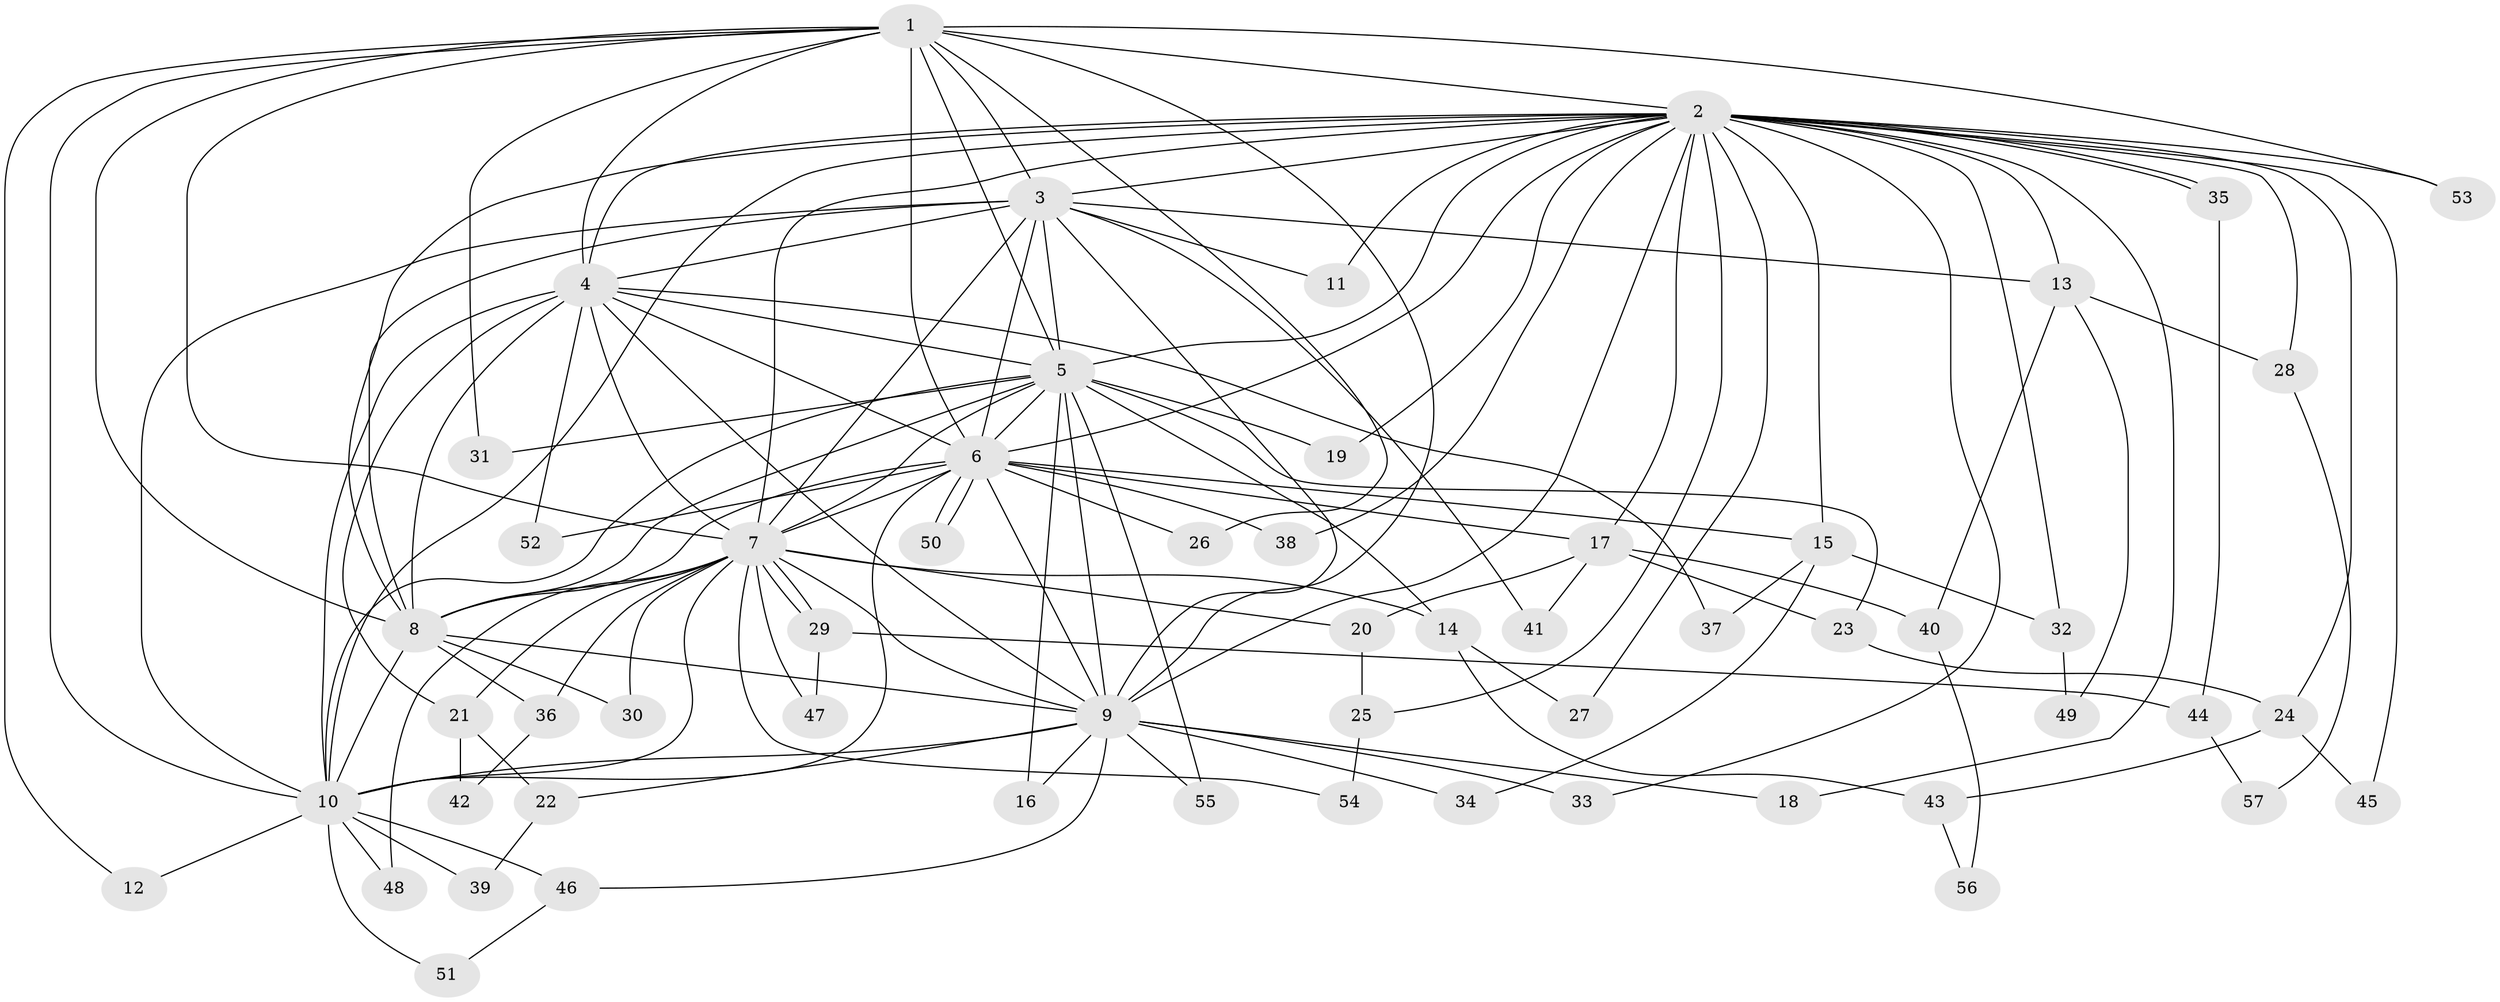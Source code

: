 // coarse degree distribution, {15: 0.02564102564102564, 23: 0.02564102564102564, 10: 0.05128205128205128, 12: 0.05128205128205128, 11: 0.02564102564102564, 17: 0.02564102564102564, 2: 0.46153846153846156, 6: 0.05128205128205128, 5: 0.05128205128205128, 4: 0.07692307692307693, 3: 0.15384615384615385}
// Generated by graph-tools (version 1.1) at 2025/51/02/27/25 19:51:45]
// undirected, 57 vertices, 139 edges
graph export_dot {
graph [start="1"]
  node [color=gray90,style=filled];
  1;
  2;
  3;
  4;
  5;
  6;
  7;
  8;
  9;
  10;
  11;
  12;
  13;
  14;
  15;
  16;
  17;
  18;
  19;
  20;
  21;
  22;
  23;
  24;
  25;
  26;
  27;
  28;
  29;
  30;
  31;
  32;
  33;
  34;
  35;
  36;
  37;
  38;
  39;
  40;
  41;
  42;
  43;
  44;
  45;
  46;
  47;
  48;
  49;
  50;
  51;
  52;
  53;
  54;
  55;
  56;
  57;
  1 -- 2;
  1 -- 3;
  1 -- 4;
  1 -- 5;
  1 -- 6;
  1 -- 7;
  1 -- 8;
  1 -- 9;
  1 -- 10;
  1 -- 12;
  1 -- 26;
  1 -- 31;
  1 -- 53;
  2 -- 3;
  2 -- 4;
  2 -- 5;
  2 -- 6;
  2 -- 7;
  2 -- 8;
  2 -- 9;
  2 -- 10;
  2 -- 11;
  2 -- 13;
  2 -- 15;
  2 -- 17;
  2 -- 18;
  2 -- 19;
  2 -- 24;
  2 -- 25;
  2 -- 27;
  2 -- 28;
  2 -- 32;
  2 -- 33;
  2 -- 35;
  2 -- 35;
  2 -- 38;
  2 -- 45;
  2 -- 53;
  3 -- 4;
  3 -- 5;
  3 -- 6;
  3 -- 7;
  3 -- 8;
  3 -- 9;
  3 -- 10;
  3 -- 11;
  3 -- 13;
  3 -- 41;
  4 -- 5;
  4 -- 6;
  4 -- 7;
  4 -- 8;
  4 -- 9;
  4 -- 10;
  4 -- 21;
  4 -- 37;
  4 -- 52;
  5 -- 6;
  5 -- 7;
  5 -- 8;
  5 -- 9;
  5 -- 10;
  5 -- 14;
  5 -- 16;
  5 -- 19;
  5 -- 23;
  5 -- 31;
  5 -- 55;
  6 -- 7;
  6 -- 8;
  6 -- 9;
  6 -- 10;
  6 -- 15;
  6 -- 17;
  6 -- 26;
  6 -- 38;
  6 -- 50;
  6 -- 50;
  6 -- 52;
  7 -- 8;
  7 -- 9;
  7 -- 10;
  7 -- 14;
  7 -- 20;
  7 -- 21;
  7 -- 29;
  7 -- 29;
  7 -- 30;
  7 -- 36;
  7 -- 47;
  7 -- 48;
  7 -- 54;
  8 -- 9;
  8 -- 10;
  8 -- 30;
  8 -- 36;
  9 -- 10;
  9 -- 16;
  9 -- 18;
  9 -- 22;
  9 -- 33;
  9 -- 34;
  9 -- 46;
  9 -- 55;
  10 -- 12;
  10 -- 39;
  10 -- 46;
  10 -- 48;
  10 -- 51;
  13 -- 28;
  13 -- 40;
  13 -- 49;
  14 -- 27;
  14 -- 43;
  15 -- 32;
  15 -- 34;
  15 -- 37;
  17 -- 20;
  17 -- 23;
  17 -- 40;
  17 -- 41;
  20 -- 25;
  21 -- 22;
  21 -- 42;
  22 -- 39;
  23 -- 24;
  24 -- 43;
  24 -- 45;
  25 -- 54;
  28 -- 57;
  29 -- 44;
  29 -- 47;
  32 -- 49;
  35 -- 44;
  36 -- 42;
  40 -- 56;
  43 -- 56;
  44 -- 57;
  46 -- 51;
}

